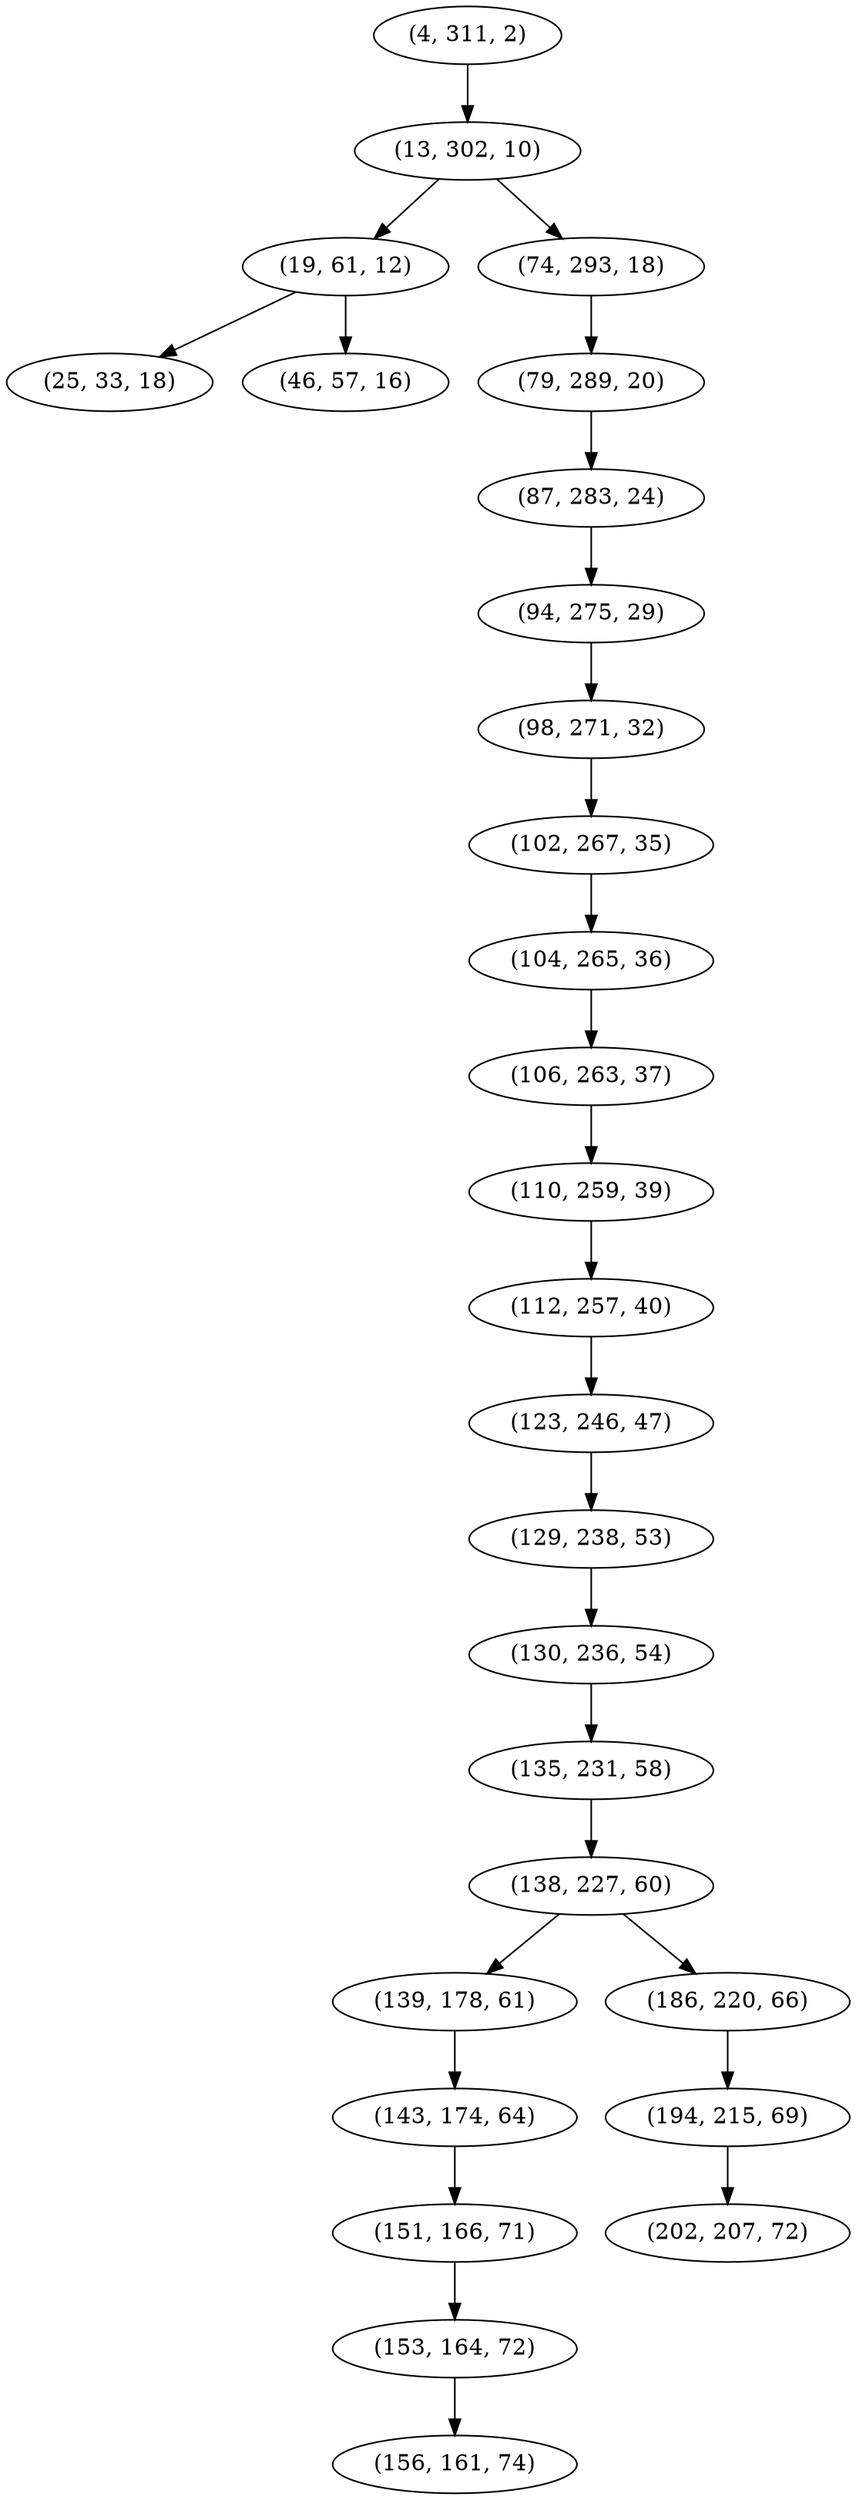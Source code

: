 digraph tree {
    "(4, 311, 2)";
    "(13, 302, 10)";
    "(19, 61, 12)";
    "(25, 33, 18)";
    "(46, 57, 16)";
    "(74, 293, 18)";
    "(79, 289, 20)";
    "(87, 283, 24)";
    "(94, 275, 29)";
    "(98, 271, 32)";
    "(102, 267, 35)";
    "(104, 265, 36)";
    "(106, 263, 37)";
    "(110, 259, 39)";
    "(112, 257, 40)";
    "(123, 246, 47)";
    "(129, 238, 53)";
    "(130, 236, 54)";
    "(135, 231, 58)";
    "(138, 227, 60)";
    "(139, 178, 61)";
    "(143, 174, 64)";
    "(151, 166, 71)";
    "(153, 164, 72)";
    "(156, 161, 74)";
    "(186, 220, 66)";
    "(194, 215, 69)";
    "(202, 207, 72)";
    "(4, 311, 2)" -> "(13, 302, 10)";
    "(13, 302, 10)" -> "(19, 61, 12)";
    "(13, 302, 10)" -> "(74, 293, 18)";
    "(19, 61, 12)" -> "(25, 33, 18)";
    "(19, 61, 12)" -> "(46, 57, 16)";
    "(74, 293, 18)" -> "(79, 289, 20)";
    "(79, 289, 20)" -> "(87, 283, 24)";
    "(87, 283, 24)" -> "(94, 275, 29)";
    "(94, 275, 29)" -> "(98, 271, 32)";
    "(98, 271, 32)" -> "(102, 267, 35)";
    "(102, 267, 35)" -> "(104, 265, 36)";
    "(104, 265, 36)" -> "(106, 263, 37)";
    "(106, 263, 37)" -> "(110, 259, 39)";
    "(110, 259, 39)" -> "(112, 257, 40)";
    "(112, 257, 40)" -> "(123, 246, 47)";
    "(123, 246, 47)" -> "(129, 238, 53)";
    "(129, 238, 53)" -> "(130, 236, 54)";
    "(130, 236, 54)" -> "(135, 231, 58)";
    "(135, 231, 58)" -> "(138, 227, 60)";
    "(138, 227, 60)" -> "(139, 178, 61)";
    "(138, 227, 60)" -> "(186, 220, 66)";
    "(139, 178, 61)" -> "(143, 174, 64)";
    "(143, 174, 64)" -> "(151, 166, 71)";
    "(151, 166, 71)" -> "(153, 164, 72)";
    "(153, 164, 72)" -> "(156, 161, 74)";
    "(186, 220, 66)" -> "(194, 215, 69)";
    "(194, 215, 69)" -> "(202, 207, 72)";
}
